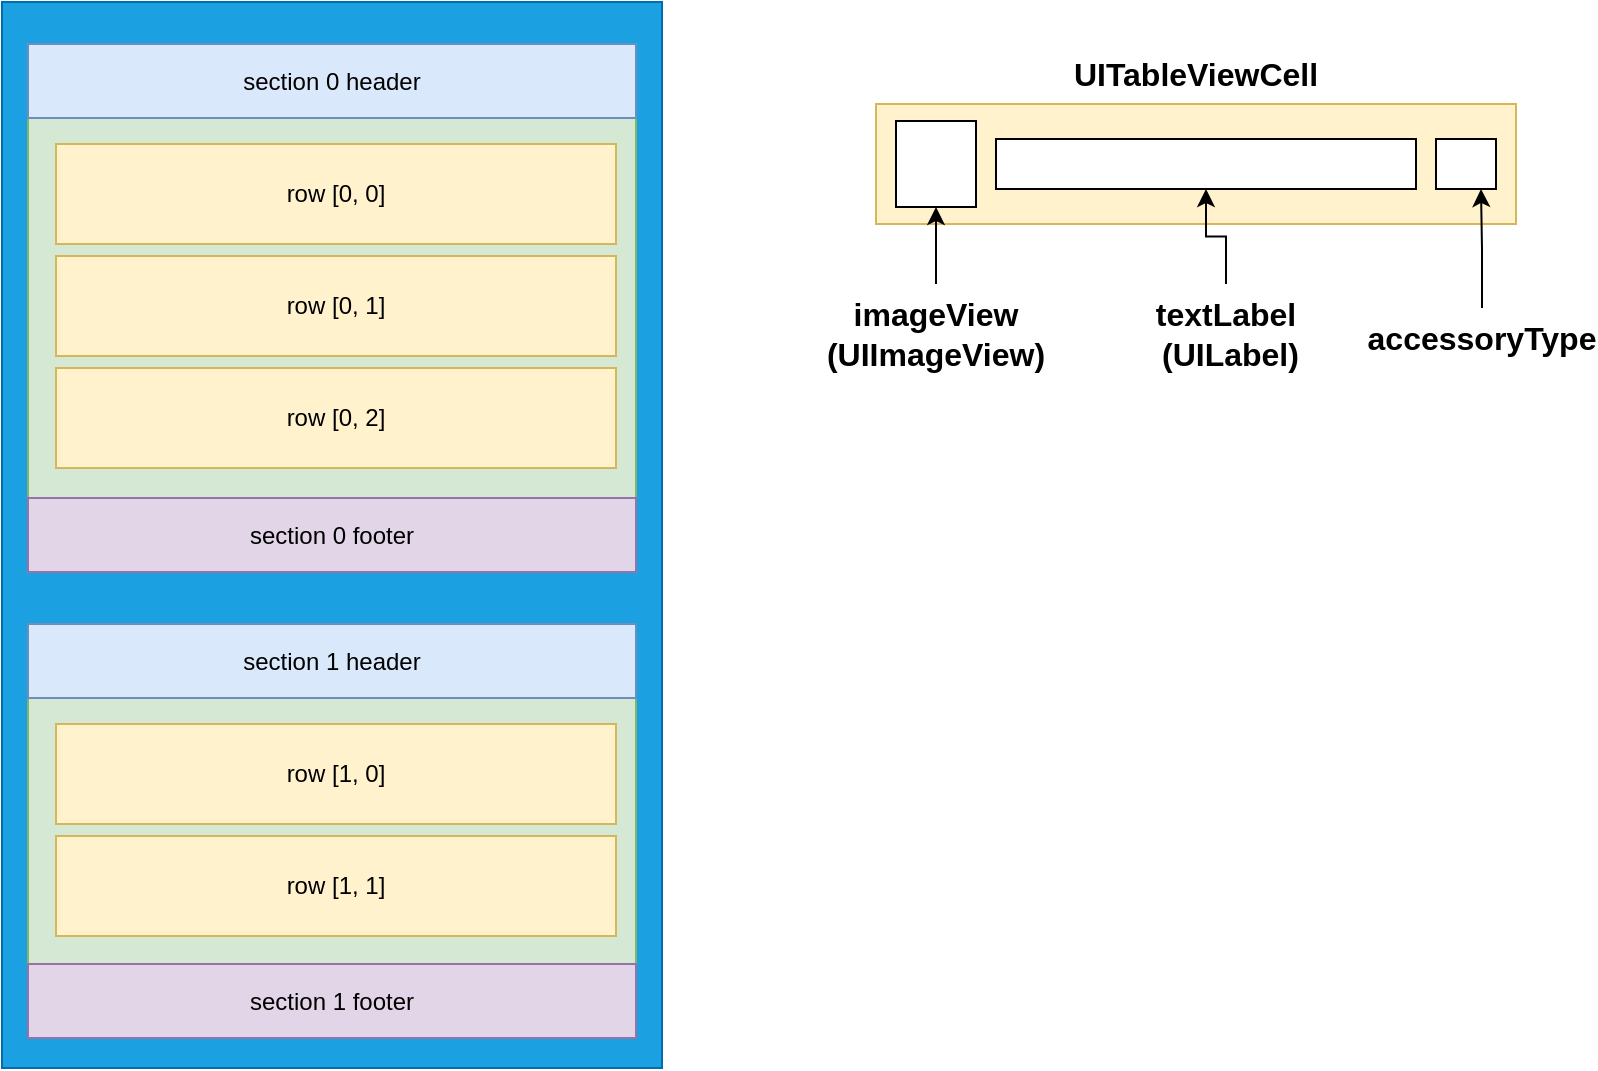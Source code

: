 <mxfile version="21.4.0" type="device" pages="3">
  <diagram name="Page-1" id="lXLQQuDvYqLZxfaSe0VP">
    <mxGraphModel dx="1080" dy="720" grid="1" gridSize="10" guides="1" tooltips="1" connect="1" arrows="1" fold="1" page="1" pageScale="1" pageWidth="827" pageHeight="1169" math="0" shadow="0">
      <root>
        <mxCell id="0" />
        <mxCell id="1" parent="0" />
        <mxCell id="EgYdKGHUARp4CsNdPssg-17" value="" style="rounded=0;whiteSpace=wrap;html=1;fillColor=#1ba1e2;fontColor=#ffffff;strokeColor=#006EAF;" vertex="1" parent="1">
          <mxGeometry x="203" y="119" width="330" height="533" as="geometry" />
        </mxCell>
        <mxCell id="EgYdKGHUARp4CsNdPssg-4" value="" style="rounded=0;whiteSpace=wrap;html=1;fillColor=#d5e8d4;strokeColor=#82b366;" vertex="1" parent="1">
          <mxGeometry x="216" y="177" width="304" height="190" as="geometry" />
        </mxCell>
        <mxCell id="EgYdKGHUARp4CsNdPssg-1" value="row [0, 0]" style="rounded=0;whiteSpace=wrap;html=1;fillColor=#fff2cc;strokeColor=#d6b656;" vertex="1" parent="1">
          <mxGeometry x="230" y="190" width="280" height="50" as="geometry" />
        </mxCell>
        <mxCell id="EgYdKGHUARp4CsNdPssg-2" value="row [0, 1]" style="rounded=0;whiteSpace=wrap;html=1;fillColor=#fff2cc;strokeColor=#d6b656;" vertex="1" parent="1">
          <mxGeometry x="230" y="246" width="280" height="50" as="geometry" />
        </mxCell>
        <mxCell id="EgYdKGHUARp4CsNdPssg-3" value="row [0, 2]" style="rounded=0;whiteSpace=wrap;html=1;fillColor=#fff2cc;strokeColor=#d6b656;" vertex="1" parent="1">
          <mxGeometry x="230" y="302" width="280" height="50" as="geometry" />
        </mxCell>
        <mxCell id="EgYdKGHUARp4CsNdPssg-9" value="section 0 header" style="rounded=0;whiteSpace=wrap;html=1;fillColor=#dae8fc;strokeColor=#6c8ebf;" vertex="1" parent="1">
          <mxGeometry x="216" y="140" width="304" height="37" as="geometry" />
        </mxCell>
        <mxCell id="EgYdKGHUARp4CsNdPssg-10" value="section 0 footer" style="rounded=0;whiteSpace=wrap;html=1;fillColor=#e1d5e7;strokeColor=#9673a6;" vertex="1" parent="1">
          <mxGeometry x="216" y="367" width="304" height="37" as="geometry" />
        </mxCell>
        <mxCell id="EgYdKGHUARp4CsNdPssg-11" value="" style="rounded=0;whiteSpace=wrap;html=1;fillColor=#d5e8d4;strokeColor=#82b366;" vertex="1" parent="1">
          <mxGeometry x="216" y="467" width="304" height="133" as="geometry" />
        </mxCell>
        <mxCell id="EgYdKGHUARp4CsNdPssg-12" value="row [1, 0]" style="rounded=0;whiteSpace=wrap;html=1;fillColor=#fff2cc;strokeColor=#d6b656;" vertex="1" parent="1">
          <mxGeometry x="230" y="480" width="280" height="50" as="geometry" />
        </mxCell>
        <mxCell id="EgYdKGHUARp4CsNdPssg-13" value="row [1, 1]" style="rounded=0;whiteSpace=wrap;html=1;fillColor=#fff2cc;strokeColor=#d6b656;" vertex="1" parent="1">
          <mxGeometry x="230" y="536" width="280" height="50" as="geometry" />
        </mxCell>
        <mxCell id="EgYdKGHUARp4CsNdPssg-15" value="section 1 header" style="rounded=0;whiteSpace=wrap;html=1;fillColor=#dae8fc;strokeColor=#6c8ebf;" vertex="1" parent="1">
          <mxGeometry x="216" y="430" width="304" height="37" as="geometry" />
        </mxCell>
        <mxCell id="EgYdKGHUARp4CsNdPssg-16" value="section 1 footer" style="rounded=0;whiteSpace=wrap;html=1;fillColor=#e1d5e7;strokeColor=#9673a6;" vertex="1" parent="1">
          <mxGeometry x="216" y="600" width="304" height="37" as="geometry" />
        </mxCell>
        <mxCell id="EgYdKGHUARp4CsNdPssg-18" value="" style="rounded=0;whiteSpace=wrap;html=1;fillColor=#fff2cc;strokeColor=#d6b656;" vertex="1" parent="1">
          <mxGeometry x="640" y="170" width="320" height="60" as="geometry" />
        </mxCell>
        <mxCell id="EgYdKGHUARp4CsNdPssg-19" value="UITableViewCell" style="text;html=1;strokeColor=none;fillColor=none;align=center;verticalAlign=middle;whiteSpace=wrap;rounded=0;fontStyle=1;fontSize=16;" vertex="1" parent="1">
          <mxGeometry x="640" y="140" width="320" height="30" as="geometry" />
        </mxCell>
        <mxCell id="EgYdKGHUARp4CsNdPssg-20" value="" style="rounded=0;whiteSpace=wrap;html=1;" vertex="1" parent="1">
          <mxGeometry x="650" y="178.5" width="40" height="43" as="geometry" />
        </mxCell>
        <mxCell id="EgYdKGHUARp4CsNdPssg-22" style="edgeStyle=orthogonalEdgeStyle;rounded=0;orthogonalLoop=1;jettySize=auto;html=1;entryX=0.5;entryY=1;entryDx=0;entryDy=0;" edge="1" parent="1" source="EgYdKGHUARp4CsNdPssg-21" target="EgYdKGHUARp4CsNdPssg-20">
          <mxGeometry relative="1" as="geometry" />
        </mxCell>
        <mxCell id="EgYdKGHUARp4CsNdPssg-21" value="imageView (UIImageView)" style="text;html=1;strokeColor=none;fillColor=none;align=center;verticalAlign=middle;whiteSpace=wrap;rounded=0;fontStyle=1;fontSize=16;" vertex="1" parent="1">
          <mxGeometry x="615" y="260" width="110" height="50" as="geometry" />
        </mxCell>
        <mxCell id="EgYdKGHUARp4CsNdPssg-23" value="" style="rounded=0;whiteSpace=wrap;html=1;" vertex="1" parent="1">
          <mxGeometry x="700" y="187.5" width="210" height="25" as="geometry" />
        </mxCell>
        <mxCell id="EgYdKGHUARp4CsNdPssg-25" value="" style="edgeStyle=orthogonalEdgeStyle;rounded=0;orthogonalLoop=1;jettySize=auto;html=1;" edge="1" parent="1" source="EgYdKGHUARp4CsNdPssg-24" target="EgYdKGHUARp4CsNdPssg-23">
          <mxGeometry relative="1" as="geometry" />
        </mxCell>
        <mxCell id="EgYdKGHUARp4CsNdPssg-24" value="textLabel&lt;br&gt;&amp;nbsp;(UILabel)" style="text;html=1;strokeColor=none;fillColor=none;align=center;verticalAlign=middle;whiteSpace=wrap;rounded=0;fontStyle=1;fontSize=16;" vertex="1" parent="1">
          <mxGeometry x="760" y="260" width="110" height="50" as="geometry" />
        </mxCell>
        <mxCell id="EgYdKGHUARp4CsNdPssg-26" value="" style="rounded=0;whiteSpace=wrap;html=1;" vertex="1" parent="1">
          <mxGeometry x="920" y="187.5" width="30" height="25" as="geometry" />
        </mxCell>
        <mxCell id="EgYdKGHUARp4CsNdPssg-29" style="edgeStyle=orthogonalEdgeStyle;rounded=0;orthogonalLoop=1;jettySize=auto;html=1;entryX=0.75;entryY=1;entryDx=0;entryDy=0;" edge="1" parent="1" source="EgYdKGHUARp4CsNdPssg-27" target="EgYdKGHUARp4CsNdPssg-26">
          <mxGeometry relative="1" as="geometry" />
        </mxCell>
        <mxCell id="EgYdKGHUARp4CsNdPssg-27" value="accessoryType" style="text;html=1;strokeColor=none;fillColor=none;align=center;verticalAlign=middle;whiteSpace=wrap;rounded=0;fontStyle=1;fontSize=16;" vertex="1" parent="1">
          <mxGeometry x="888" y="272" width="110" height="30" as="geometry" />
        </mxCell>
      </root>
    </mxGraphModel>
  </diagram>
  <diagram id="5-LITirEis4yzfXOK61j" name="Page-2">
    <mxGraphModel dx="1956" dy="753" grid="1" gridSize="10" guides="1" tooltips="1" connect="1" arrows="1" fold="1" page="1" pageScale="1" pageWidth="827" pageHeight="1169" math="0" shadow="0">
      <root>
        <mxCell id="0" />
        <mxCell id="1" parent="0" />
        <mxCell id="CMcx9JhH14TsI03bNagR-1" value="" style="rounded=0;whiteSpace=wrap;html=1;" vertex="1" parent="1">
          <mxGeometry x="110" y="150" width="230" height="350" as="geometry" />
        </mxCell>
        <mxCell id="CMcx9JhH14TsI03bNagR-2" value="ContactListViewController" style="text;html=1;strokeColor=none;fillColor=none;align=center;verticalAlign=middle;whiteSpace=wrap;rounded=0;fontStyle=1;fontSize=14;" vertex="1" parent="1">
          <mxGeometry x="110" y="510" width="230" height="30" as="geometry" />
        </mxCell>
        <mxCell id="CMcx9JhH14TsI03bNagR-3" value="" style="rounded=0;whiteSpace=wrap;html=1;" vertex="1" parent="1">
          <mxGeometry x="110" y="150" width="230" height="30" as="geometry" />
        </mxCell>
        <mxCell id="CMcx9JhH14TsI03bNagR-4" value="Contacts" style="text;html=1;strokeColor=none;fillColor=none;align=center;verticalAlign=middle;whiteSpace=wrap;rounded=0;fontStyle=1;fontSize=14;" vertex="1" parent="1">
          <mxGeometry x="195" y="150" width="60" height="30" as="geometry" />
        </mxCell>
        <mxCell id="CMcx9JhH14TsI03bNagR-37" style="edgeStyle=orthogonalEdgeStyle;rounded=0;orthogonalLoop=1;jettySize=auto;html=1;entryX=0.009;entryY=0.308;entryDx=0;entryDy=0;entryPerimeter=0;" edge="1" parent="1" source="CMcx9JhH14TsI03bNagR-5" target="CMcx9JhH14TsI03bNagR-28">
          <mxGeometry relative="1" as="geometry" />
        </mxCell>
        <mxCell id="CMcx9JhH14TsI03bNagR-5" value="+" style="rounded=0;whiteSpace=wrap;html=1;" vertex="1" parent="1">
          <mxGeometry x="310" y="155" width="20" height="20" as="geometry" />
        </mxCell>
        <mxCell id="CMcx9JhH14TsI03bNagR-27" style="edgeStyle=orthogonalEdgeStyle;rounded=0;orthogonalLoop=1;jettySize=auto;html=1;entryX=0.989;entryY=0.184;entryDx=0;entryDy=0;entryPerimeter=0;" edge="1" parent="1" source="CMcx9JhH14TsI03bNagR-6" target="CMcx9JhH14TsI03bNagR-12">
          <mxGeometry relative="1" as="geometry" />
        </mxCell>
        <mxCell id="CMcx9JhH14TsI03bNagR-6" value="contact name 1" style="rounded=0;whiteSpace=wrap;html=1;fontStyle=0;align=left;spacingLeft=6;" vertex="1" parent="1">
          <mxGeometry x="120" y="200" width="210" height="30" as="geometry" />
        </mxCell>
        <mxCell id="CMcx9JhH14TsI03bNagR-7" value="&amp;gt;" style="text;html=1;strokeColor=none;fillColor=none;align=center;verticalAlign=middle;whiteSpace=wrap;rounded=0;" vertex="1" parent="1">
          <mxGeometry x="304" y="205" width="26" height="20" as="geometry" />
        </mxCell>
        <mxCell id="CMcx9JhH14TsI03bNagR-8" value="contact name 2" style="rounded=0;whiteSpace=wrap;html=1;fontStyle=0;align=left;spacingLeft=6;" vertex="1" parent="1">
          <mxGeometry x="120" y="230" width="210" height="30" as="geometry" />
        </mxCell>
        <mxCell id="CMcx9JhH14TsI03bNagR-9" value="&amp;gt;" style="text;html=1;strokeColor=none;fillColor=none;align=center;verticalAlign=middle;whiteSpace=wrap;rounded=0;" vertex="1" parent="1">
          <mxGeometry x="304" y="235" width="26" height="20" as="geometry" />
        </mxCell>
        <mxCell id="CMcx9JhH14TsI03bNagR-10" value="contact name 3" style="rounded=0;whiteSpace=wrap;html=1;fontStyle=0;align=left;spacingLeft=6;" vertex="1" parent="1">
          <mxGeometry x="120" y="260" width="210" height="30" as="geometry" />
        </mxCell>
        <mxCell id="CMcx9JhH14TsI03bNagR-11" value="&amp;gt;" style="text;html=1;strokeColor=none;fillColor=none;align=center;verticalAlign=middle;whiteSpace=wrap;rounded=0;" vertex="1" parent="1">
          <mxGeometry x="304" y="265" width="26" height="20" as="geometry" />
        </mxCell>
        <mxCell id="CMcx9JhH14TsI03bNagR-12" value="" style="rounded=0;whiteSpace=wrap;html=1;" vertex="1" parent="1">
          <mxGeometry x="-160" y="150" width="230" height="350" as="geometry" />
        </mxCell>
        <mxCell id="CMcx9JhH14TsI03bNagR-13" value="DetailsViewController" style="text;html=1;strokeColor=none;fillColor=none;align=center;verticalAlign=middle;whiteSpace=wrap;rounded=0;fontStyle=1;fontSize=14;" vertex="1" parent="1">
          <mxGeometry x="-160" y="510" width="230" height="30" as="geometry" />
        </mxCell>
        <mxCell id="CMcx9JhH14TsI03bNagR-14" value="" style="rounded=0;whiteSpace=wrap;html=1;" vertex="1" parent="1">
          <mxGeometry x="-160" y="150" width="230" height="30" as="geometry" />
        </mxCell>
        <mxCell id="CMcx9JhH14TsI03bNagR-15" value="Details" style="text;html=1;strokeColor=none;fillColor=none;align=left;verticalAlign=middle;whiteSpace=wrap;rounded=0;fontStyle=1;fontSize=14;" vertex="1" parent="1">
          <mxGeometry x="-120" y="150" width="60" height="30" as="geometry" />
        </mxCell>
        <mxCell id="CMcx9JhH14TsI03bNagR-16" value="&amp;lt;" style="rounded=0;whiteSpace=wrap;html=1;" vertex="1" parent="1">
          <mxGeometry x="-150" y="155" width="20" height="20" as="geometry" />
        </mxCell>
        <mxCell id="CMcx9JhH14TsI03bNagR-23" value="Name:&amp;nbsp;" style="text;html=1;strokeColor=none;fillColor=none;align=left;verticalAlign=middle;whiteSpace=wrap;rounded=0;fontStyle=1" vertex="1" parent="1">
          <mxGeometry x="-150" y="195" width="60" height="25" as="geometry" />
        </mxCell>
        <mxCell id="CMcx9JhH14TsI03bNagR-24" value="Address:" style="text;html=1;strokeColor=none;fillColor=none;align=left;verticalAlign=middle;whiteSpace=wrap;rounded=0;fontStyle=1" vertex="1" parent="1">
          <mxGeometry x="-150" y="210" width="60" height="25" as="geometry" />
        </mxCell>
        <mxCell id="CMcx9JhH14TsI03bNagR-25" value="Email:" style="text;html=1;strokeColor=none;fillColor=none;align=left;verticalAlign=middle;whiteSpace=wrap;rounded=0;fontStyle=1" vertex="1" parent="1">
          <mxGeometry x="-150" y="220" width="60" height="35" as="geometry" />
        </mxCell>
        <mxCell id="CMcx9JhH14TsI03bNagR-26" value="Phone Number:" style="text;html=1;strokeColor=none;fillColor=none;align=left;verticalAlign=middle;whiteSpace=wrap;rounded=0;fontStyle=1" vertex="1" parent="1">
          <mxGeometry x="-150" y="235" width="200" height="35" as="geometry" />
        </mxCell>
        <mxCell id="CMcx9JhH14TsI03bNagR-28" value="" style="rounded=0;whiteSpace=wrap;html=1;" vertex="1" parent="1">
          <mxGeometry x="390" y="150" width="230" height="350" as="geometry" />
        </mxCell>
        <mxCell id="CMcx9JhH14TsI03bNagR-29" value="AddContactViewController" style="text;html=1;strokeColor=none;fillColor=none;align=center;verticalAlign=middle;whiteSpace=wrap;rounded=0;fontStyle=1;fontSize=14;" vertex="1" parent="1">
          <mxGeometry x="390" y="510" width="230" height="30" as="geometry" />
        </mxCell>
        <mxCell id="CMcx9JhH14TsI03bNagR-30" value="" style="rounded=0;whiteSpace=wrap;html=1;" vertex="1" parent="1">
          <mxGeometry x="390" y="150" width="230" height="30" as="geometry" />
        </mxCell>
        <mxCell id="CMcx9JhH14TsI03bNagR-31" value="Add Contact" style="text;html=1;strokeColor=none;fillColor=none;align=left;verticalAlign=middle;whiteSpace=wrap;rounded=0;fontStyle=1;fontSize=14;" vertex="1" parent="1">
          <mxGeometry x="430" y="150" width="180" height="30" as="geometry" />
        </mxCell>
        <mxCell id="CMcx9JhH14TsI03bNagR-32" value="&amp;lt;" style="rounded=0;whiteSpace=wrap;html=1;" vertex="1" parent="1">
          <mxGeometry x="400" y="155" width="20" height="20" as="geometry" />
        </mxCell>
        <mxCell id="CMcx9JhH14TsI03bNagR-33" value="Name:&amp;nbsp;" style="text;html=1;strokeColor=none;fillColor=none;align=left;verticalAlign=middle;whiteSpace=wrap;rounded=0;fontStyle=1" vertex="1" parent="1">
          <mxGeometry x="400" y="195" width="60" height="25" as="geometry" />
        </mxCell>
        <mxCell id="CMcx9JhH14TsI03bNagR-34" value="Address:" style="text;html=1;strokeColor=none;fillColor=none;align=left;verticalAlign=middle;whiteSpace=wrap;rounded=0;fontStyle=1" vertex="1" parent="1">
          <mxGeometry x="400" y="220" width="60" height="20" as="geometry" />
        </mxCell>
        <mxCell id="CMcx9JhH14TsI03bNagR-35" value="Email:" style="text;html=1;strokeColor=none;fillColor=none;align=left;verticalAlign=middle;whiteSpace=wrap;rounded=0;fontStyle=1" vertex="1" parent="1">
          <mxGeometry x="400" y="242.5" width="60" height="20" as="geometry" />
        </mxCell>
        <mxCell id="CMcx9JhH14TsI03bNagR-36" value="Phone:" style="text;html=1;strokeColor=none;fillColor=none;align=left;verticalAlign=middle;whiteSpace=wrap;rounded=0;fontStyle=1" vertex="1" parent="1">
          <mxGeometry x="400" y="265" width="100" height="25" as="geometry" />
        </mxCell>
        <mxCell id="CMcx9JhH14TsI03bNagR-38" value="" style="rounded=0;whiteSpace=wrap;html=1;" vertex="1" parent="1">
          <mxGeometry x="490" y="199" width="120" height="17" as="geometry" />
        </mxCell>
        <mxCell id="CMcx9JhH14TsI03bNagR-39" value="" style="rounded=0;whiteSpace=wrap;html=1;" vertex="1" parent="1">
          <mxGeometry x="490" y="221.5" width="120" height="17" as="geometry" />
        </mxCell>
        <mxCell id="CMcx9JhH14TsI03bNagR-40" value="" style="rounded=0;whiteSpace=wrap;html=1;" vertex="1" parent="1">
          <mxGeometry x="490" y="269" width="120" height="17" as="geometry" />
        </mxCell>
        <mxCell id="CMcx9JhH14TsI03bNagR-41" value="" style="rounded=0;whiteSpace=wrap;html=1;" vertex="1" parent="1">
          <mxGeometry x="490" y="244" width="120" height="17" as="geometry" />
        </mxCell>
        <mxCell id="CMcx9JhH14TsI03bNagR-42" value="save" style="rounded=0;whiteSpace=wrap;html=1;" vertex="1" parent="1">
          <mxGeometry x="570" y="155" width="40" height="20" as="geometry" />
        </mxCell>
      </root>
    </mxGraphModel>
  </diagram>
  <diagram id="fXFfkbiT1rmyNdDLxDBx" name="Page-3">
    <mxGraphModel dx="1714" dy="591" grid="1" gridSize="10" guides="1" tooltips="1" connect="1" arrows="1" fold="1" page="1" pageScale="1" pageWidth="827" pageHeight="1169" math="0" shadow="0">
      <root>
        <mxCell id="0" />
        <mxCell id="1" parent="0" />
        <mxCell id="Vdu2zL7mBcJaxBaI07yZ-1" value="" style="rounded=0;whiteSpace=wrap;html=1;" vertex="1" parent="1">
          <mxGeometry x="100" y="160" width="250" height="340" as="geometry" />
        </mxCell>
        <mxCell id="kDCra2pIQvBRzE_YhGrJ-1" value="UINavigationController" style="text;html=1;strokeColor=none;fillColor=none;align=center;verticalAlign=middle;whiteSpace=wrap;rounded=0;fontStyle=1;fontSize=14;" vertex="1" parent="1">
          <mxGeometry x="100" y="500" width="250" height="30" as="geometry" />
        </mxCell>
        <mxCell id="kDCra2pIQvBRzE_YhGrJ-2" value="Navigation Bar (UINavigationBar)" style="rounded=0;whiteSpace=wrap;html=1;fillColor=#d5e8d4;strokeColor=#82b366;" vertex="1" parent="1">
          <mxGeometry x="100" y="160" width="250" height="40" as="geometry" />
        </mxCell>
        <mxCell id="kDCra2pIQvBRzE_YhGrJ-3" value="" style="rounded=0;whiteSpace=wrap;html=1;fillColor=#ffe6cc;strokeColor=#d79b00;" vertex="1" parent="1">
          <mxGeometry x="110" y="210" width="230" height="280" as="geometry" />
        </mxCell>
        <mxCell id="kDCra2pIQvBRzE_YhGrJ-5" value="" style="rounded=0;whiteSpace=wrap;html=1;fillColor=#f8cecc;strokeColor=#b85450;" vertex="1" parent="1">
          <mxGeometry x="380" y="210" width="230" height="280" as="geometry" />
        </mxCell>
        <mxCell id="kDCra2pIQvBRzE_YhGrJ-6" value="" style="rounded=0;whiteSpace=wrap;html=1;fillColor=#dae8fc;strokeColor=#6c8ebf;" vertex="1" parent="1">
          <mxGeometry x="650" y="210" width="230" height="280" as="geometry" />
        </mxCell>
        <mxCell id="_GexKKoI6G0WhKm_mNlS-1" value="" style="rounded=0;whiteSpace=wrap;html=1;fillColor=#d5e8d4;strokeColor=#82b366;" vertex="1" parent="1">
          <mxGeometry x="-350" y="270" width="250" height="40" as="geometry" />
        </mxCell>
        <mxCell id="_GexKKoI6G0WhKm_mNlS-2" value="UINavigationBar" style="text;html=1;strokeColor=none;fillColor=none;align=center;verticalAlign=middle;whiteSpace=wrap;rounded=0;fontStyle=1;fontSize=14;" vertex="1" parent="1">
          <mxGeometry x="-350" y="315" width="250" height="30" as="geometry" />
        </mxCell>
        <mxCell id="_GexKKoI6G0WhKm_mNlS-3" value="" style="rounded=0;whiteSpace=wrap;html=1;fillColor=#e1d5e7;strokeColor=#9673a6;" vertex="1" parent="1">
          <mxGeometry x="-340" y="275" width="230" height="30" as="geometry" />
        </mxCell>
        <mxCell id="_GexKKoI6G0WhKm_mNlS-4" value="" style="rounded=0;whiteSpace=wrap;html=1;" vertex="1" parent="1">
          <mxGeometry x="-333" y="280" width="20" height="20" as="geometry" />
        </mxCell>
        <mxCell id="_GexKKoI6G0WhKm_mNlS-5" value="" style="rounded=0;whiteSpace=wrap;html=1;" vertex="1" parent="1">
          <mxGeometry x="-137" y="280" width="20" height="20" as="geometry" />
        </mxCell>
        <mxCell id="_GexKKoI6G0WhKm_mNlS-6" value="title" style="text;html=1;strokeColor=none;fillColor=none;align=center;verticalAlign=middle;whiteSpace=wrap;rounded=0;fontStyle=1;fontSize=11;" vertex="1" parent="1">
          <mxGeometry x="-290" y="282.5" width="130" height="15" as="geometry" />
        </mxCell>
        <mxCell id="_GexKKoI6G0WhKm_mNlS-8" style="edgeStyle=orthogonalEdgeStyle;rounded=0;orthogonalLoop=1;jettySize=auto;html=1;entryX=0.847;entryY=0.088;entryDx=0;entryDy=0;entryPerimeter=0;" edge="1" parent="1" source="_GexKKoI6G0WhKm_mNlS-7" target="_GexKKoI6G0WhKm_mNlS-3">
          <mxGeometry relative="1" as="geometry" />
        </mxCell>
        <mxCell id="_GexKKoI6G0WhKm_mNlS-7" value="UINavigationItem" style="text;html=1;strokeColor=none;fillColor=none;align=center;verticalAlign=middle;whiteSpace=wrap;rounded=0;fontStyle=1;fontSize=12;" vertex="1" parent="1">
          <mxGeometry x="-205" y="210" width="120" height="30" as="geometry" />
        </mxCell>
        <mxCell id="_GexKKoI6G0WhKm_mNlS-10" style="edgeStyle=orthogonalEdgeStyle;rounded=0;orthogonalLoop=1;jettySize=auto;html=1;entryX=0;entryY=0.5;entryDx=0;entryDy=0;" edge="1" parent="1" source="_GexKKoI6G0WhKm_mNlS-9" target="_GexKKoI6G0WhKm_mNlS-4">
          <mxGeometry relative="1" as="geometry" />
        </mxCell>
        <mxCell id="_GexKKoI6G0WhKm_mNlS-9" value="leftBarButtonItem" style="text;html=1;strokeColor=none;fillColor=none;align=center;verticalAlign=middle;whiteSpace=wrap;rounded=0;fontStyle=1;fontSize=12;" vertex="1" parent="1">
          <mxGeometry x="-440" y="370" width="120" height="30" as="geometry" />
        </mxCell>
        <mxCell id="_GexKKoI6G0WhKm_mNlS-13" style="edgeStyle=orthogonalEdgeStyle;rounded=0;orthogonalLoop=1;jettySize=auto;html=1;entryX=1;entryY=0.5;entryDx=0;entryDy=0;exitX=0.5;exitY=0;exitDx=0;exitDy=0;" edge="1" parent="1" source="_GexKKoI6G0WhKm_mNlS-11" target="_GexKKoI6G0WhKm_mNlS-5">
          <mxGeometry relative="1" as="geometry" />
        </mxCell>
        <mxCell id="_GexKKoI6G0WhKm_mNlS-11" value="rightBarButtonItem" style="text;html=1;strokeColor=none;fillColor=none;align=center;verticalAlign=middle;whiteSpace=wrap;rounded=0;fontStyle=1;fontSize=12;" vertex="1" parent="1">
          <mxGeometry x="-100" y="370" width="120" height="30" as="geometry" />
        </mxCell>
        <mxCell id="_GexKKoI6G0WhKm_mNlS-15" style="edgeStyle=orthogonalEdgeStyle;rounded=0;orthogonalLoop=1;jettySize=auto;html=1;" edge="1" parent="1" source="_GexKKoI6G0WhKm_mNlS-14" target="_GexKKoI6G0WhKm_mNlS-6">
          <mxGeometry relative="1" as="geometry" />
        </mxCell>
        <mxCell id="_GexKKoI6G0WhKm_mNlS-14" value="title" style="text;html=1;strokeColor=none;fillColor=none;align=center;verticalAlign=middle;whiteSpace=wrap;rounded=0;fontStyle=1;fontSize=12;" vertex="1" parent="1">
          <mxGeometry x="-350" y="200" width="120" height="30" as="geometry" />
        </mxCell>
      </root>
    </mxGraphModel>
  </diagram>
</mxfile>
